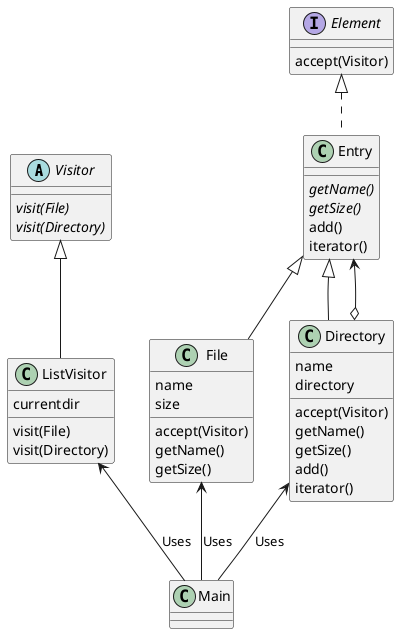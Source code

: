 @startuml

abstract class Visitor
class ListVisitor
interface Element
abstract class Entry
class File
class Directory
class Main

Visitor <|-- ListVisitor
Element <|.. Entry
Entry <|-- File
Entry <|-- Directory
Directory o--> Entry
ListVisitor <-- Main : Uses
File <-- Main : Uses
Directory <-- Main : Uses

class Entry {
{abstract}getName()
{abstract}getSize()
add()
iterator()
}

class File {
name
size
accept(Visitor)
getName()
getSize()
}

class Directory {
name
directory
accept(Visitor)
getName()
getSize()
add()
iterator()
}

abstract class Visitor {
{abstract} visit(File)
{abstract} visit(Directory)
}

class ListVisitor {
currentdir
visit(File)
visit(Directory)
}

interface Element {
accept(Visitor)
}


@enduml